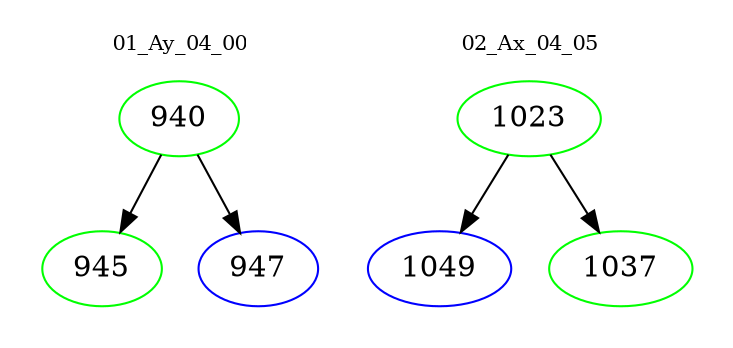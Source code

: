 digraph{
subgraph cluster_0 {
color = white
label = "01_Ay_04_00";
fontsize=10;
T0_940 [label="940", color="green"]
T0_940 -> T0_945 [color="black"]
T0_945 [label="945", color="green"]
T0_940 -> T0_947 [color="black"]
T0_947 [label="947", color="blue"]
}
subgraph cluster_1 {
color = white
label = "02_Ax_04_05";
fontsize=10;
T1_1023 [label="1023", color="green"]
T1_1023 -> T1_1049 [color="black"]
T1_1049 [label="1049", color="blue"]
T1_1023 -> T1_1037 [color="black"]
T1_1037 [label="1037", color="green"]
}
}
